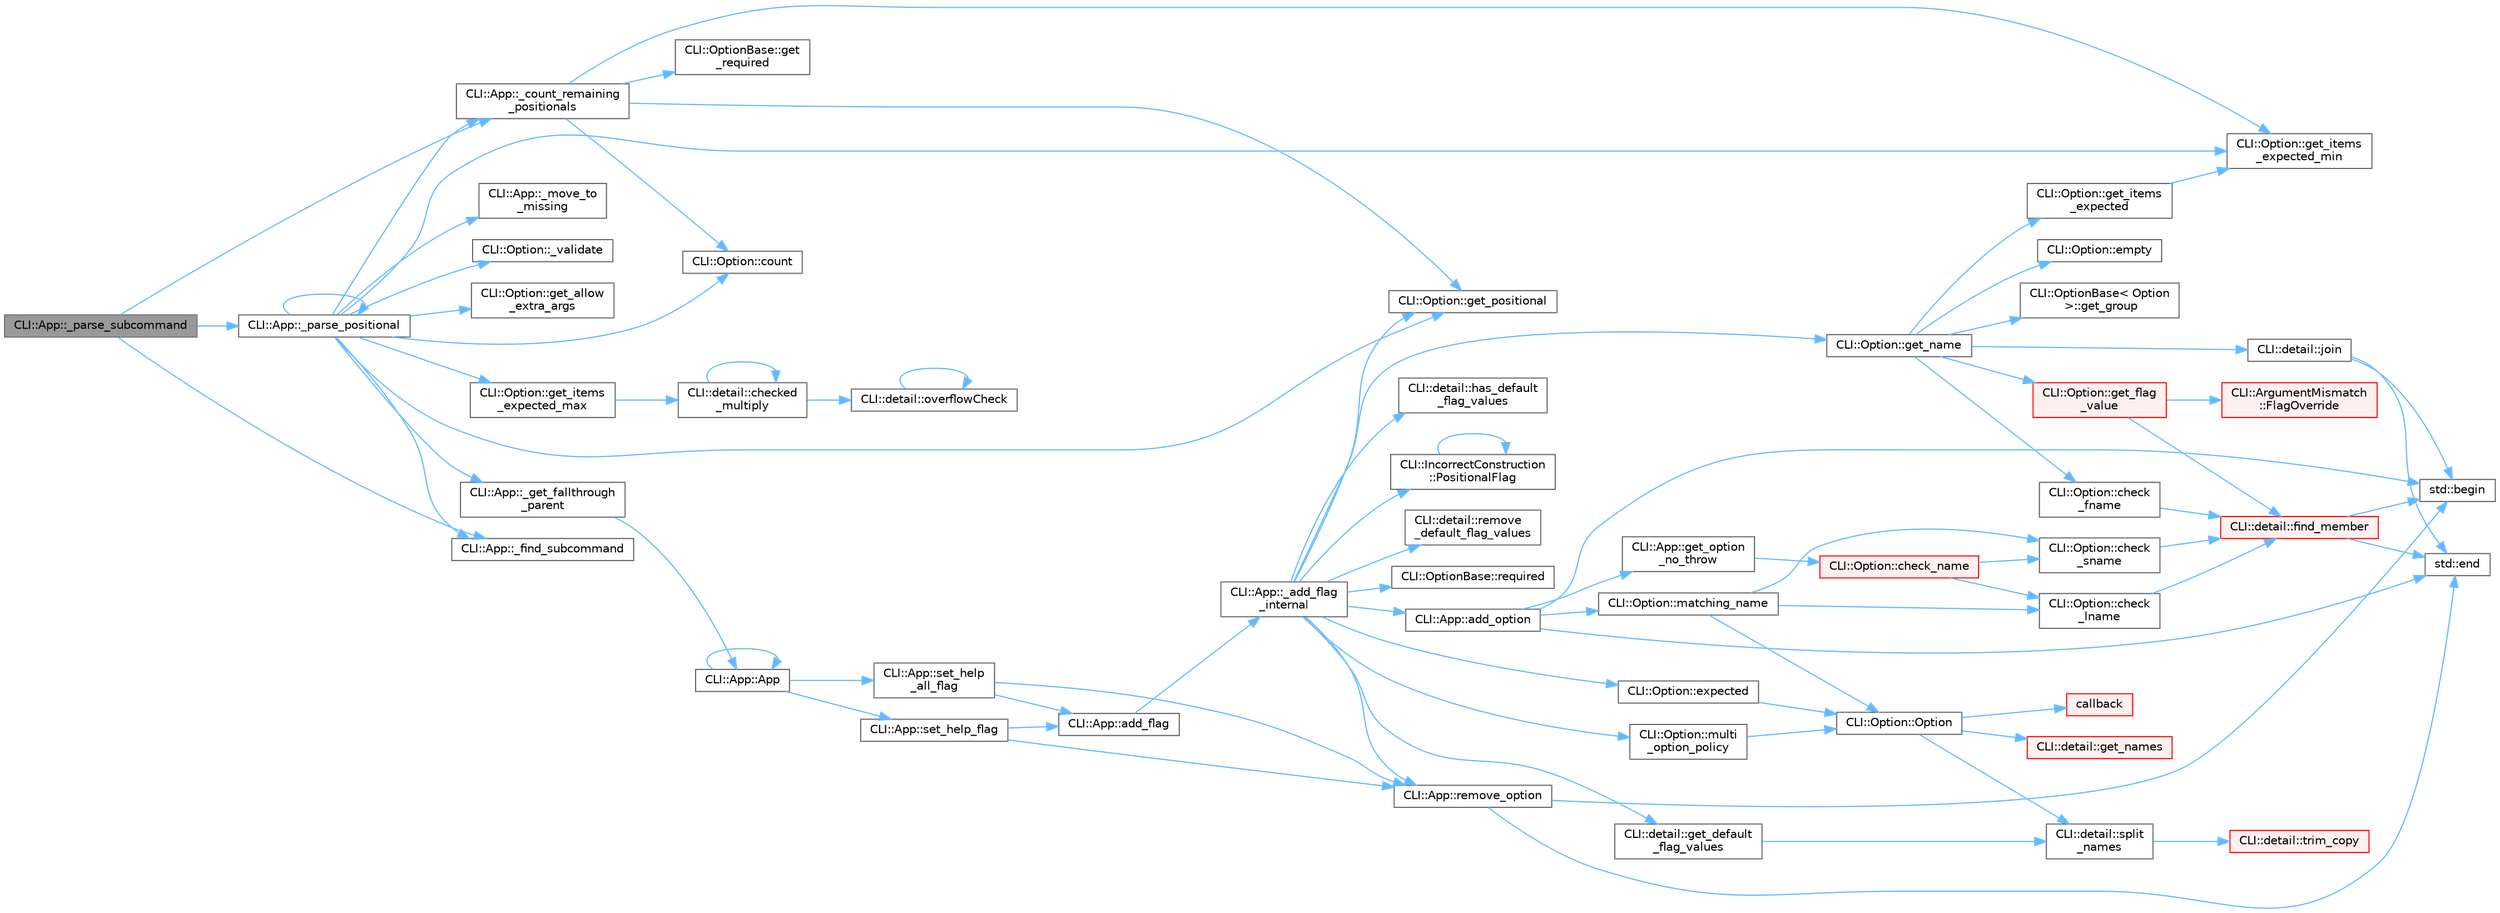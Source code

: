 digraph "CLI::App::_parse_subcommand"
{
 // LATEX_PDF_SIZE
  bgcolor="transparent";
  edge [fontname=Helvetica,fontsize=10,labelfontname=Helvetica,labelfontsize=10];
  node [fontname=Helvetica,fontsize=10,shape=box,height=0.2,width=0.4];
  rankdir="LR";
  Node1 [id="Node000001",label="CLI::App::_parse_subcommand",height=0.2,width=0.4,color="gray40", fillcolor="grey60", style="filled", fontcolor="black",tooltip=" "];
  Node1 -> Node2 [id="edge1_Node000001_Node000002",color="steelblue1",style="solid",tooltip=" "];
  Node2 [id="Node000002",label="CLI::App::_count_remaining\l_positionals",height=0.2,width=0.4,color="grey40", fillcolor="white", style="filled",URL="$class_c_l_i_1_1_app.html#a49f6f4abcdb2e06cc061df9606389c0e",tooltip="Count the required remaining positional arguments"];
  Node2 -> Node3 [id="edge2_Node000002_Node000003",color="steelblue1",style="solid",tooltip=" "];
  Node3 [id="Node000003",label="CLI::Option::count",height=0.2,width=0.4,color="grey40", fillcolor="white", style="filled",URL="$class_c_l_i_1_1_option.html#a80fde04b01db5b894001fb9c0c86be88",tooltip="Count the total number of times an option was passed"];
  Node2 -> Node4 [id="edge3_Node000002_Node000004",color="steelblue1",style="solid",tooltip=" "];
  Node4 [id="Node000004",label="CLI::Option::get_items\l_expected_min",height=0.2,width=0.4,color="grey40", fillcolor="white", style="filled",URL="$class_c_l_i_1_1_option.html#a65f68eaa288d2608560ae87f3c36f6fa",tooltip="The total min number of expected string values to be used"];
  Node2 -> Node5 [id="edge4_Node000002_Node000005",color="steelblue1",style="solid",tooltip=" "];
  Node5 [id="Node000005",label="CLI::Option::get_positional",height=0.2,width=0.4,color="grey40", fillcolor="white", style="filled",URL="$class_c_l_i_1_1_option.html#a0f23a3a1ed7c5a47585117a4c9f27120",tooltip="True if the argument can be given directly"];
  Node2 -> Node6 [id="edge5_Node000002_Node000006",color="steelblue1",style="solid",tooltip=" "];
  Node6 [id="Node000006",label="CLI::OptionBase::get\l_required",height=0.2,width=0.4,color="grey40", fillcolor="white", style="filled",URL="$class_c_l_i_1_1_option_base.html#a4a2814630a3bb90e590787ce42d328c0",tooltip="True if this is a required option"];
  Node1 -> Node7 [id="edge6_Node000001_Node000007",color="steelblue1",style="solid",tooltip=" "];
  Node7 [id="Node000007",label="CLI::App::_find_subcommand",height=0.2,width=0.4,color="grey40", fillcolor="white", style="filled",URL="$class_c_l_i_1_1_app.html#aeda475fb3f6725f7fde889fd4c77c942",tooltip=" "];
  Node1 -> Node8 [id="edge7_Node000001_Node000008",color="steelblue1",style="solid",tooltip=" "];
  Node8 [id="Node000008",label="CLI::App::_parse_positional",height=0.2,width=0.4,color="grey40", fillcolor="white", style="filled",URL="$class_c_l_i_1_1_app.html#abdca3e2d9d0fbcc86a353e832285e509",tooltip=" "];
  Node8 -> Node2 [id="edge8_Node000008_Node000002",color="steelblue1",style="solid",tooltip=" "];
  Node8 -> Node7 [id="edge9_Node000008_Node000007",color="steelblue1",style="solid",tooltip=" "];
  Node8 -> Node9 [id="edge10_Node000008_Node000009",color="steelblue1",style="solid",tooltip=" "];
  Node9 [id="Node000009",label="CLI::App::_get_fallthrough\l_parent",height=0.2,width=0.4,color="grey40", fillcolor="white", style="filled",URL="$class_c_l_i_1_1_app.html#a0d635d51216b7f710da587a708653299",tooltip="Get the appropriate parent to fallthrough to which is the first one that has a name or the main app"];
  Node9 -> Node10 [id="edge11_Node000009_Node000010",color="steelblue1",style="solid",tooltip=" "];
  Node10 [id="Node000010",label="CLI::App::App",height=0.2,width=0.4,color="grey40", fillcolor="white", style="filled",URL="$class_c_l_i_1_1_app.html#a8f5ebc36dcdff351cce50e3d3b89974f",tooltip="Special private constructor for subcommand"];
  Node10 -> Node10 [id="edge12_Node000010_Node000010",color="steelblue1",style="solid",tooltip=" "];
  Node10 -> Node11 [id="edge13_Node000010_Node000011",color="steelblue1",style="solid",tooltip=" "];
  Node11 [id="Node000011",label="CLI::App::set_help\l_all_flag",height=0.2,width=0.4,color="grey40", fillcolor="white", style="filled",URL="$class_c_l_i_1_1_app.html#af73694f6a3cc42e29e7274b77fdb5720",tooltip="Set a help all flag, replaced the existing one if present"];
  Node11 -> Node12 [id="edge14_Node000011_Node000012",color="steelblue1",style="solid",tooltip=" "];
  Node12 [id="Node000012",label="CLI::App::add_flag",height=0.2,width=0.4,color="grey40", fillcolor="white", style="filled",URL="$class_c_l_i_1_1_app.html#a5fef22317a182fa5db1d7b1af4c89c68",tooltip="Add a flag with no description or variable assignment"];
  Node12 -> Node13 [id="edge15_Node000012_Node000013",color="steelblue1",style="solid",tooltip=" "];
  Node13 [id="Node000013",label="CLI::App::_add_flag\l_internal",height=0.2,width=0.4,color="grey40", fillcolor="white", style="filled",URL="$class_c_l_i_1_1_app.html#ac09345525410ce482948265f16f72cdf",tooltip="Internal function for adding a flag"];
  Node13 -> Node14 [id="edge16_Node000013_Node000014",color="steelblue1",style="solid",tooltip=" "];
  Node14 [id="Node000014",label="CLI::App::add_option",height=0.2,width=0.4,color="grey40", fillcolor="white", style="filled",URL="$class_c_l_i_1_1_app.html#adb68306d25a26400399d11efe7211dc4",tooltip=" "];
  Node14 -> Node15 [id="edge17_Node000014_Node000015",color="steelblue1",style="solid",tooltip=" "];
  Node15 [id="Node000015",label="std::begin",height=0.2,width=0.4,color="grey40", fillcolor="white", style="filled",URL="$namespacestd.html#aec76fc52a775d29bc4058c8e1405045a",tooltip=" "];
  Node14 -> Node16 [id="edge18_Node000014_Node000016",color="steelblue1",style="solid",tooltip=" "];
  Node16 [id="Node000016",label="std::end",height=0.2,width=0.4,color="grey40", fillcolor="white", style="filled",URL="$namespacestd.html#a35f71a4c49ddf38bb590177e3a4b2598",tooltip=" "];
  Node14 -> Node17 [id="edge19_Node000014_Node000017",color="steelblue1",style="solid",tooltip=" "];
  Node17 [id="Node000017",label="CLI::App::get_option\l_no_throw",height=0.2,width=0.4,color="grey40", fillcolor="white", style="filled",URL="$class_c_l_i_1_1_app.html#a029d50d6fdfde25e7f3e94ef2e525ccc",tooltip="Get an option by name (noexcept non-const version)"];
  Node17 -> Node18 [id="edge20_Node000017_Node000018",color="steelblue1",style="solid",tooltip=" "];
  Node18 [id="Node000018",label="CLI::Option::check_name",height=0.2,width=0.4,color="red", fillcolor="#FFF0F0", style="filled",URL="$class_c_l_i_1_1_option.html#a1f9eda27ddb1b2d520e29724d550f6a0",tooltip="Check a name. Requires \"-\" or \"--\" for short / long, supports positional name"];
  Node18 -> Node19 [id="edge21_Node000018_Node000019",color="steelblue1",style="solid",tooltip=" "];
  Node19 [id="Node000019",label="CLI::Option::check\l_lname",height=0.2,width=0.4,color="grey40", fillcolor="white", style="filled",URL="$class_c_l_i_1_1_option.html#a6e970efc39aa4984b9bb797d071ce34a",tooltip="Requires \"--\" to be removed from string"];
  Node19 -> Node20 [id="edge22_Node000019_Node000020",color="steelblue1",style="solid",tooltip=" "];
  Node20 [id="Node000020",label="CLI::detail::find_member",height=0.2,width=0.4,color="red", fillcolor="#FFF0F0", style="filled",URL="$namespace_c_l_i_1_1detail.html#ac94be0722dce2c7ff522ebc3fb80e33d",tooltip="Check if a string is a member of a list of strings and optionally ignore case or ignore underscores"];
  Node20 -> Node15 [id="edge23_Node000020_Node000015",color="steelblue1",style="solid",tooltip=" "];
  Node20 -> Node16 [id="edge24_Node000020_Node000016",color="steelblue1",style="solid",tooltip=" "];
  Node18 -> Node25 [id="edge25_Node000018_Node000025",color="steelblue1",style="solid",tooltip=" "];
  Node25 [id="Node000025",label="CLI::Option::check\l_sname",height=0.2,width=0.4,color="grey40", fillcolor="white", style="filled",URL="$class_c_l_i_1_1_option.html#a46e7395f6a8a720e4305aea2edb4aa7b",tooltip="Requires \"-\" to be removed from string"];
  Node25 -> Node20 [id="edge26_Node000025_Node000020",color="steelblue1",style="solid",tooltip=" "];
  Node14 -> Node26 [id="edge27_Node000014_Node000026",color="steelblue1",style="solid",tooltip=" "];
  Node26 [id="Node000026",label="CLI::Option::matching_name",height=0.2,width=0.4,color="grey40", fillcolor="white", style="filled",URL="$class_c_l_i_1_1_option.html#a67b1e51f9f873b265dac8122746fc2d7",tooltip="If options share any of the same names, find it"];
  Node26 -> Node19 [id="edge28_Node000026_Node000019",color="steelblue1",style="solid",tooltip=" "];
  Node26 -> Node25 [id="edge29_Node000026_Node000025",color="steelblue1",style="solid",tooltip=" "];
  Node26 -> Node27 [id="edge30_Node000026_Node000027",color="steelblue1",style="solid",tooltip=" "];
  Node27 [id="Node000027",label="CLI::Option::Option",height=0.2,width=0.4,color="grey40", fillcolor="white", style="filled",URL="$class_c_l_i_1_1_option.html#a577e99d3ea33598b4dc3605f544d14fc",tooltip="Making an option by hand is not defined, it must be made by the App class"];
  Node27 -> Node28 [id="edge31_Node000027_Node000028",color="steelblue1",style="solid",tooltip=" "];
  Node28 [id="Node000028",label="callback",height=0.2,width=0.4,color="red", fillcolor="#FFF0F0", style="filled",URL="$external_2spine-runtimes_2spine-sfml_2c_2example_2main_8cpp.html#a2f27b7fc84a39cace84d90f62a8d4c8e",tooltip=" "];
  Node27 -> Node60 [id="edge32_Node000027_Node000060",color="steelblue1",style="solid",tooltip=" "];
  Node60 [id="Node000060",label="CLI::detail::get_names",height=0.2,width=0.4,color="red", fillcolor="#FFF0F0", style="filled",URL="$namespace_c_l_i_1_1detail.html#a6c9c870c5f7cd261e7363cb862634a3a",tooltip="Get a vector of short names, one of long names, and a single name"];
  Node27 -> Node71 [id="edge33_Node000027_Node000071",color="steelblue1",style="solid",tooltip=" "];
  Node71 [id="Node000071",label="CLI::detail::split\l_names",height=0.2,width=0.4,color="grey40", fillcolor="white", style="filled",URL="$namespace_c_l_i_1_1detail.html#ac8a8403ca4cfb40e30979111083c0c1c",tooltip=" "];
  Node71 -> Node72 [id="edge34_Node000071_Node000072",color="steelblue1",style="solid",tooltip=" "];
  Node72 [id="Node000072",label="CLI::detail::trim_copy",height=0.2,width=0.4,color="red", fillcolor="#FFF0F0", style="filled",URL="$namespace_c_l_i_1_1detail.html#a5c7b00a328b3b2da564794081646c251",tooltip="Make a copy of the string and then trim it"];
  Node13 -> Node76 [id="edge35_Node000013_Node000076",color="steelblue1",style="solid",tooltip=" "];
  Node76 [id="Node000076",label="CLI::Option::expected",height=0.2,width=0.4,color="grey40", fillcolor="white", style="filled",URL="$class_c_l_i_1_1_option.html#a0b7cf6e62c1800a53ad314772eef6ed1",tooltip="Set the number of expected arguments"];
  Node76 -> Node27 [id="edge36_Node000076_Node000027",color="steelblue1",style="solid",tooltip=" "];
  Node13 -> Node77 [id="edge37_Node000013_Node000077",color="steelblue1",style="solid",tooltip=" "];
  Node77 [id="Node000077",label="CLI::detail::get_default\l_flag_values",height=0.2,width=0.4,color="grey40", fillcolor="white", style="filled",URL="$namespace_c_l_i_1_1detail.html#a01343c353c26ada5379fb84cbd3b01c8",tooltip="extract default flag values either {def} or starting with a !"];
  Node77 -> Node71 [id="edge38_Node000077_Node000071",color="steelblue1",style="solid",tooltip=" "];
  Node13 -> Node78 [id="edge39_Node000013_Node000078",color="steelblue1",style="solid",tooltip=" "];
  Node78 [id="Node000078",label="CLI::Option::get_name",height=0.2,width=0.4,color="grey40", fillcolor="white", style="filled",URL="$class_c_l_i_1_1_option.html#a47e135d5198fd9df5b481091d2538b60",tooltip="Gets a comma separated list of names. Will include / prefer the positional name if positional is true..."];
  Node78 -> Node79 [id="edge40_Node000078_Node000079",color="steelblue1",style="solid",tooltip=" "];
  Node79 [id="Node000079",label="CLI::Option::check\l_fname",height=0.2,width=0.4,color="grey40", fillcolor="white", style="filled",URL="$class_c_l_i_1_1_option.html#a331870cf4db8893cac3af126aac487a8",tooltip="Requires \"--\" to be removed from string"];
  Node79 -> Node20 [id="edge41_Node000079_Node000020",color="steelblue1",style="solid",tooltip=" "];
  Node78 -> Node80 [id="edge42_Node000078_Node000080",color="steelblue1",style="solid",tooltip=" "];
  Node80 [id="Node000080",label="CLI::Option::empty",height=0.2,width=0.4,color="grey40", fillcolor="white", style="filled",URL="$class_c_l_i_1_1_option.html#ab9d324306095b7af93bc09812f5b4dec",tooltip="True if the option was not passed"];
  Node78 -> Node81 [id="edge43_Node000078_Node000081",color="steelblue1",style="solid",tooltip=" "];
  Node81 [id="Node000081",label="CLI::Option::get_flag\l_value",height=0.2,width=0.4,color="red", fillcolor="#FFF0F0", style="filled",URL="$class_c_l_i_1_1_option.html#aa006173c1a09b0ed01bff4b305b042ca",tooltip=" "];
  Node81 -> Node20 [id="edge44_Node000081_Node000020",color="steelblue1",style="solid",tooltip=" "];
  Node81 -> Node82 [id="edge45_Node000081_Node000082",color="steelblue1",style="solid",tooltip=" "];
  Node82 [id="Node000082",label="CLI::ArgumentMismatch\l::FlagOverride",height=0.2,width=0.4,color="red", fillcolor="#FFF0F0", style="filled",URL="$class_c_l_i_1_1_argument_mismatch.html#af40fccb119664c7c5025bba76fb2d7e2",tooltip=" "];
  Node78 -> Node87 [id="edge46_Node000078_Node000087",color="steelblue1",style="solid",tooltip=" "];
  Node87 [id="Node000087",label="CLI::OptionBase\< Option\l \>::get_group",height=0.2,width=0.4,color="grey40", fillcolor="white", style="filled",URL="$class_c_l_i_1_1_option_base.html#aeb86193da05c10a12814ce45d2d16e0d",tooltip=" "];
  Node78 -> Node88 [id="edge47_Node000078_Node000088",color="steelblue1",style="solid",tooltip=" "];
  Node88 [id="Node000088",label="CLI::Option::get_items\l_expected",height=0.2,width=0.4,color="grey40", fillcolor="white", style="filled",URL="$class_c_l_i_1_1_option.html#aa12c4f65cf2ac9c58ebe050c46603fc0",tooltip="The total min number of expected string values to be used"];
  Node88 -> Node4 [id="edge48_Node000088_Node000004",color="steelblue1",style="solid",tooltip=" "];
  Node78 -> Node89 [id="edge49_Node000078_Node000089",color="steelblue1",style="solid",tooltip=" "];
  Node89 [id="Node000089",label="CLI::detail::join",height=0.2,width=0.4,color="grey40", fillcolor="white", style="filled",URL="$namespace_c_l_i_1_1detail.html#ab351f13ec104e2cba19ec6baf4a552f6",tooltip="Simple function to join a string"];
  Node89 -> Node15 [id="edge50_Node000089_Node000015",color="steelblue1",style="solid",tooltip=" "];
  Node89 -> Node16 [id="edge51_Node000089_Node000016",color="steelblue1",style="solid",tooltip=" "];
  Node13 -> Node5 [id="edge52_Node000013_Node000005",color="steelblue1",style="solid",tooltip=" "];
  Node13 -> Node90 [id="edge53_Node000013_Node000090",color="steelblue1",style="solid",tooltip=" "];
  Node90 [id="Node000090",label="CLI::detail::has_default\l_flag_values",height=0.2,width=0.4,color="grey40", fillcolor="white", style="filled",URL="$namespace_c_l_i_1_1detail.html#ae89da9fa11d234a8bf504d6ec85133cc",tooltip="check if the flag definitions has possible false flags"];
  Node13 -> Node91 [id="edge54_Node000013_Node000091",color="steelblue1",style="solid",tooltip=" "];
  Node91 [id="Node000091",label="CLI::Option::multi\l_option_policy",height=0.2,width=0.4,color="grey40", fillcolor="white", style="filled",URL="$class_c_l_i_1_1_option.html#a849a0cf07784e81b514761722a0d9efc",tooltip="Take the last argument if given multiple times (or another policy)"];
  Node91 -> Node27 [id="edge55_Node000091_Node000027",color="steelblue1",style="solid",tooltip=" "];
  Node13 -> Node92 [id="edge56_Node000013_Node000092",color="steelblue1",style="solid",tooltip=" "];
  Node92 [id="Node000092",label="CLI::IncorrectConstruction\l::PositionalFlag",height=0.2,width=0.4,color="grey40", fillcolor="white", style="filled",URL="$class_c_l_i_1_1_incorrect_construction.html#a90eef424efd6e5b6cb8874ba2e53ce08",tooltip=" "];
  Node92 -> Node92 [id="edge57_Node000092_Node000092",color="steelblue1",style="solid",tooltip=" "];
  Node13 -> Node93 [id="edge58_Node000013_Node000093",color="steelblue1",style="solid",tooltip=" "];
  Node93 [id="Node000093",label="CLI::detail::remove\l_default_flag_values",height=0.2,width=0.4,color="grey40", fillcolor="white", style="filled",URL="$namespace_c_l_i_1_1detail.html#a35553311017b07811ce81db2f560cb3d",tooltip=" "];
  Node13 -> Node94 [id="edge59_Node000013_Node000094",color="steelblue1",style="solid",tooltip=" "];
  Node94 [id="Node000094",label="CLI::App::remove_option",height=0.2,width=0.4,color="grey40", fillcolor="white", style="filled",URL="$class_c_l_i_1_1_app.html#a8e09991d2a23ae48aff139c8eda5f6c7",tooltip="Removes an option from the App. Takes an option pointer. Returns true if found and removed."];
  Node94 -> Node15 [id="edge60_Node000094_Node000015",color="steelblue1",style="solid",tooltip=" "];
  Node94 -> Node16 [id="edge61_Node000094_Node000016",color="steelblue1",style="solid",tooltip=" "];
  Node13 -> Node95 [id="edge62_Node000013_Node000095",color="steelblue1",style="solid",tooltip=" "];
  Node95 [id="Node000095",label="CLI::OptionBase::required",height=0.2,width=0.4,color="grey40", fillcolor="white", style="filled",URL="$class_c_l_i_1_1_option_base.html#af18d4c8d8c2392b6947db9179110289a",tooltip="Set the option as required"];
  Node11 -> Node94 [id="edge63_Node000011_Node000094",color="steelblue1",style="solid",tooltip=" "];
  Node10 -> Node96 [id="edge64_Node000010_Node000096",color="steelblue1",style="solid",tooltip=" "];
  Node96 [id="Node000096",label="CLI::App::set_help_flag",height=0.2,width=0.4,color="grey40", fillcolor="white", style="filled",URL="$class_c_l_i_1_1_app.html#a0d5c8de603f1911aee549b649c68e083",tooltip="Set a help flag, replace the existing one if present"];
  Node96 -> Node12 [id="edge65_Node000096_Node000012",color="steelblue1",style="solid",tooltip=" "];
  Node96 -> Node94 [id="edge66_Node000096_Node000094",color="steelblue1",style="solid",tooltip=" "];
  Node8 -> Node97 [id="edge67_Node000008_Node000097",color="steelblue1",style="solid",tooltip=" "];
  Node97 [id="Node000097",label="CLI::App::_move_to\l_missing",height=0.2,width=0.4,color="grey40", fillcolor="white", style="filled",URL="$class_c_l_i_1_1_app.html#a1ec19459db888b5986da3821ef8ebfb2",tooltip="Helper function to place extra values in the most appropriate position"];
  Node8 -> Node8 [id="edge68_Node000008_Node000008",color="steelblue1",style="solid",tooltip=" "];
  Node8 -> Node98 [id="edge69_Node000008_Node000098",color="steelblue1",style="solid",tooltip=" "];
  Node98 [id="Node000098",label="CLI::Option::_validate",height=0.2,width=0.4,color="grey40", fillcolor="white", style="filled",URL="$class_c_l_i_1_1_option.html#afd4ba41c3478ceb636fdfc4dfdfcb2b3",tooltip=" "];
  Node8 -> Node3 [id="edge70_Node000008_Node000003",color="steelblue1",style="solid",tooltip=" "];
  Node8 -> Node99 [id="edge71_Node000008_Node000099",color="steelblue1",style="solid",tooltip=" "];
  Node99 [id="Node000099",label="CLI::Option::get_allow\l_extra_args",height=0.2,width=0.4,color="grey40", fillcolor="white", style="filled",URL="$class_c_l_i_1_1_option.html#acf81df108f7fa668b63f5f36edf6a647",tooltip="Get the current value of allow extra args"];
  Node8 -> Node100 [id="edge72_Node000008_Node000100",color="steelblue1",style="solid",tooltip=" "];
  Node100 [id="Node000100",label="CLI::Option::get_items\l_expected_max",height=0.2,width=0.4,color="grey40", fillcolor="white", style="filled",URL="$class_c_l_i_1_1_option.html#a7bdc3555509b93cbd8d5b9b2ccb3b016",tooltip="Get the maximum number of items expected to be returned and used for the callback"];
  Node100 -> Node101 [id="edge73_Node000100_Node000101",color="steelblue1",style="solid",tooltip=" "];
  Node101 [id="Node000101",label="CLI::detail::checked\l_multiply",height=0.2,width=0.4,color="grey40", fillcolor="white", style="filled",URL="$namespace_c_l_i_1_1detail.html#a58ce723daebf6cd298565eb365d1b157",tooltip="Performs a *= b; if it doesn't cause integer overflow. Returns false otherwise."];
  Node101 -> Node101 [id="edge74_Node000101_Node000101",color="steelblue1",style="solid",tooltip=" "];
  Node101 -> Node102 [id="edge75_Node000101_Node000102",color="steelblue1",style="solid",tooltip=" "];
  Node102 [id="Node000102",label="CLI::detail::overflowCheck",height=0.2,width=0.4,color="grey40", fillcolor="white", style="filled",URL="$namespace_c_l_i_1_1detail.html#a569135c6e266940a5f914698b9deef66",tooltip="Do a check for overflow on signed numbers"];
  Node102 -> Node102 [id="edge76_Node000102_Node000102",color="steelblue1",style="solid",tooltip=" "];
  Node8 -> Node4 [id="edge77_Node000008_Node000004",color="steelblue1",style="solid",tooltip=" "];
  Node8 -> Node5 [id="edge78_Node000008_Node000005",color="steelblue1",style="solid",tooltip=" "];
}
